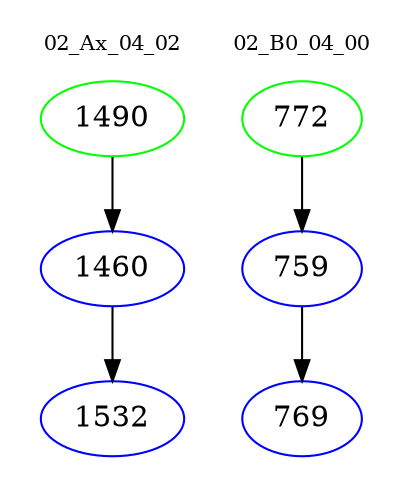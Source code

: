 digraph{
subgraph cluster_0 {
color = white
label = "02_Ax_04_02";
fontsize=10;
T0_1490 [label="1490", color="green"]
T0_1490 -> T0_1460 [color="black"]
T0_1460 [label="1460", color="blue"]
T0_1460 -> T0_1532 [color="black"]
T0_1532 [label="1532", color="blue"]
}
subgraph cluster_1 {
color = white
label = "02_B0_04_00";
fontsize=10;
T1_772 [label="772", color="green"]
T1_772 -> T1_759 [color="black"]
T1_759 [label="759", color="blue"]
T1_759 -> T1_769 [color="black"]
T1_769 [label="769", color="blue"]
}
}
